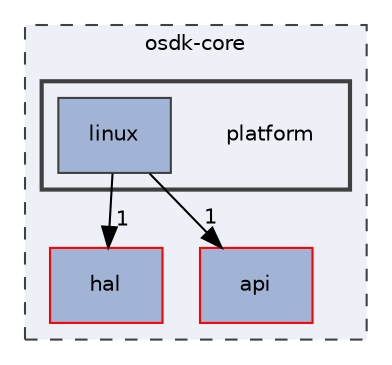 digraph "osdk-core/platform"
{
 // INTERACTIVE_SVG=YES
 // LATEX_PDF_SIZE
  edge [fontname="Helvetica",fontsize="10",labelfontname="Helvetica",labelfontsize="10"];
  node [fontname="Helvetica",fontsize="10",shape=record];
  compound=true
  subgraph clusterdir_95d02babf7f2c2cbb8138434e234b0a4 {
    graph [ bgcolor="#edf0f7", pencolor="grey25", style="filled,dashed,", label="osdk-core", fontname="Helvetica", fontsize="10", URL="dir_95d02babf7f2c2cbb8138434e234b0a4.html"]
  dir_8d9255a88efd7d3d96544da8319c49d3 [shape=box, label="hal", style="filled,", fillcolor="#a2b4d6", color="red", URL="dir_8d9255a88efd7d3d96544da8319c49d3.html"];
  dir_ef926edda2a887b065db034fc3005c14 [shape=box, label="api", style="filled,", fillcolor="#a2b4d6", color="red", URL="dir_ef926edda2a887b065db034fc3005c14.html"];
  subgraph clusterdir_50faeb5d8d1628bfd79a767c77d47f2b {
    graph [ bgcolor="#edf0f7", pencolor="grey25", style="filled,bold,", label="", fontname="Helvetica", fontsize="10", URL="dir_50faeb5d8d1628bfd79a767c77d47f2b.html"]
    dir_50faeb5d8d1628bfd79a767c77d47f2b [shape=plaintext, label="platform"];
  dir_46d8e2746c43089a4f7a5f7f15101a6a [shape=box, label="linux", style="filled,", fillcolor="#a2b4d6", color="grey25", URL="dir_46d8e2746c43089a4f7a5f7f15101a6a.html"];
  }
  }
  dir_46d8e2746c43089a4f7a5f7f15101a6a->dir_8d9255a88efd7d3d96544da8319c49d3 [headlabel="1", labeldistance=1.5 headhref="dir_000007_000003.html"];
  dir_46d8e2746c43089a4f7a5f7f15101a6a->dir_ef926edda2a887b065db034fc3005c14 [headlabel="1", labeldistance=1.5 headhref="dir_000007_000000.html"];
}
